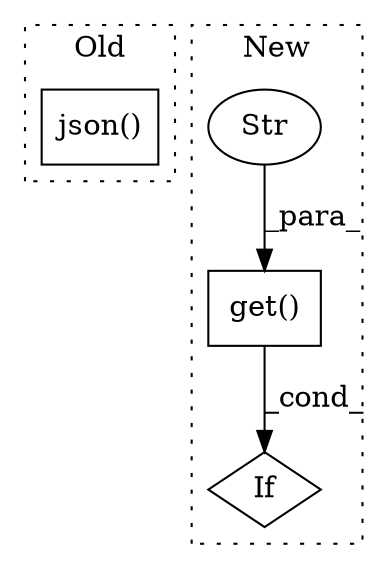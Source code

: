 digraph G {
subgraph cluster0 {
1 [label="json()" a="75" s="2745" l="8" shape="box"];
label = "Old";
style="dotted";
}
subgraph cluster1 {
2 [label="get()" a="75" s="6347,6382" l="15,1" shape="box"];
3 [label="Str" a="66" s="6362" l="20" shape="ellipse"];
4 [label="If" a="96" s="6669" l="0" shape="diamond"];
label = "New";
style="dotted";
}
2 -> 4 [label="_cond_"];
3 -> 2 [label="_para_"];
}